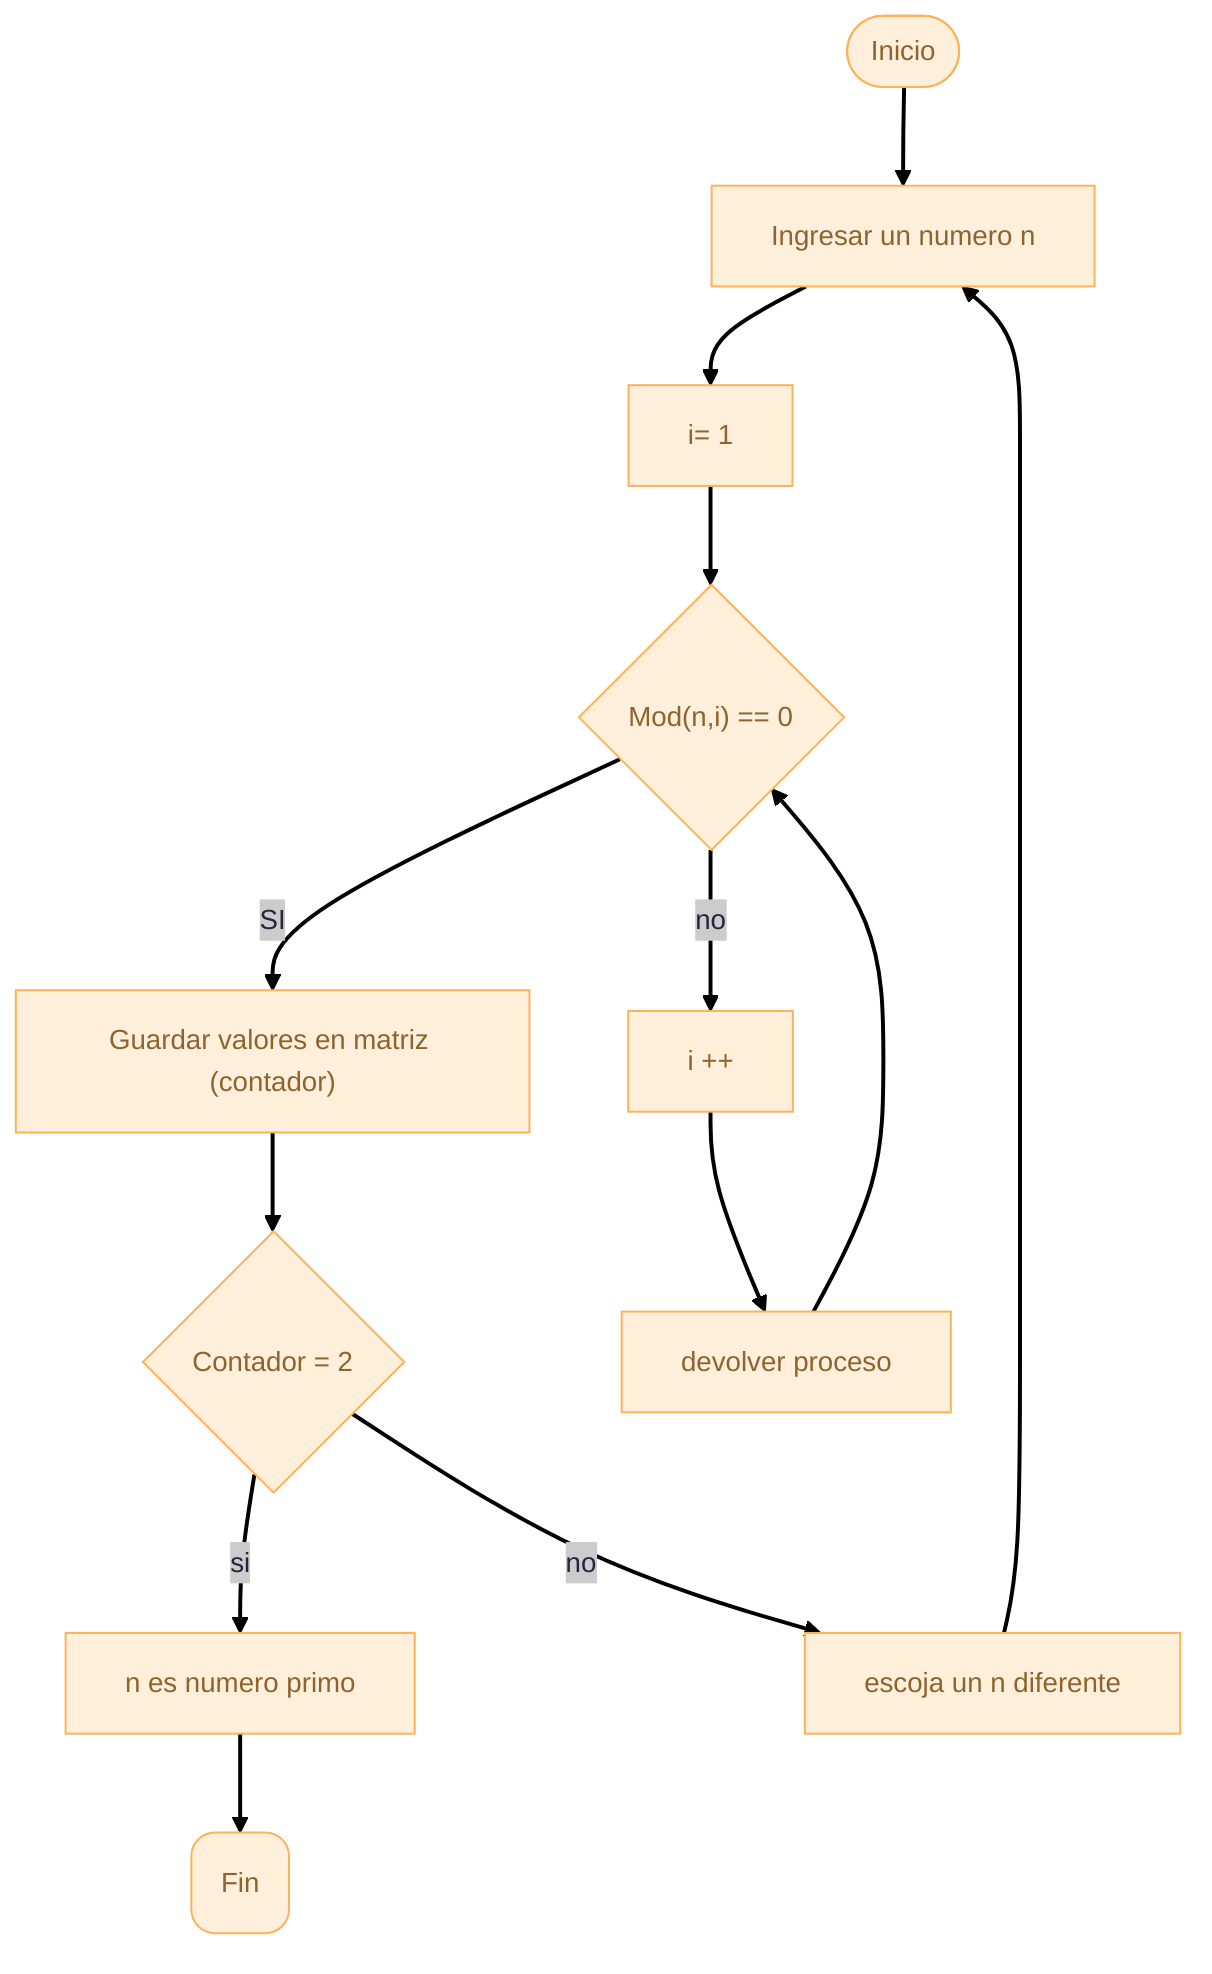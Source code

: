 ---
config:
  theme: redux
  layout: fixed
---
flowchart TD
    A(["Inicio"]) --> n1["Ingresar un numero n"]
    n1 --> n2["i= 1"]
    n2 --> n3["Mod(n,i) == 0"]
    n3 -- SI --> b["Guardar valores en matriz (contador)"]
    n3 -- no --> c["i ++"]
    b --> x["Contador = 2"]
    c --> n4["devolver proceso"]
    n4 --> n3
    x -- si --> y["n es numero primo"]
    x -- no --> z["escoja un n diferente"]
    z --> n1
    y --> n5["Fin"]
    n3@{ shape: diam}
    x@{ shape: diam}
    n4@{ shape: rect}
    n5@{ shape: rounded}
     A:::Peach
     n1:::Peach
     n2:::Peach
     n3:::Peach
     b:::Peach
     c:::Peach
     x:::Peach
     n4:::Peach
     y:::Peach
     z:::Peach
     n5:::Peach
    classDef Peach stroke-width:1px, stroke-dasharray:none, stroke:#FBB35A, fill:#FFEFDB, color:#8F632D